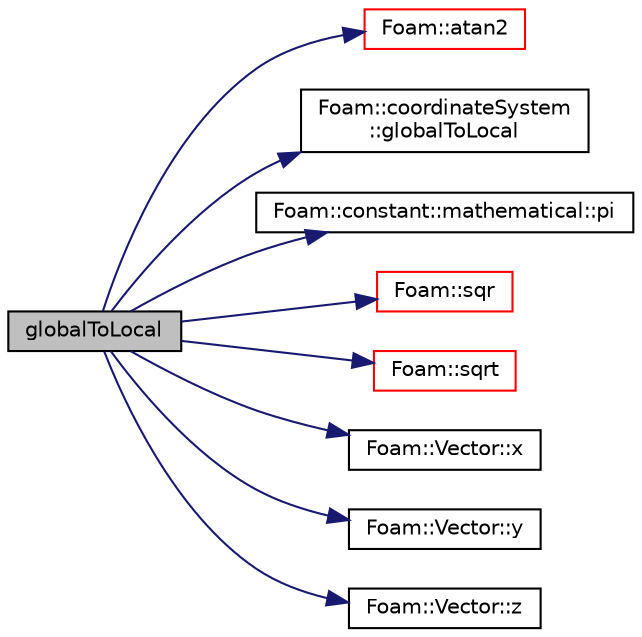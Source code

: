 digraph "globalToLocal"
{
  bgcolor="transparent";
  edge [fontname="Helvetica",fontsize="10",labelfontname="Helvetica",labelfontsize="10"];
  node [fontname="Helvetica",fontsize="10",shape=record];
  rankdir="LR";
  Node53 [label="globalToLocal",height=0.2,width=0.4,color="black", fillcolor="grey75", style="filled", fontcolor="black"];
  Node53 -> Node54 [color="midnightblue",fontsize="10",style="solid",fontname="Helvetica"];
  Node54 [label="Foam::atan2",height=0.2,width=0.4,color="red",URL="$a21851.html#a7c3244436f5bb68e49184c00b86ccc8d"];
  Node53 -> Node58 [color="midnightblue",fontsize="10",style="solid",fontname="Helvetica"];
  Node58 [label="Foam::coordinateSystem\l::globalToLocal",height=0.2,width=0.4,color="black",URL="$a26141.html#a5ae2cf6b12f432dda36ad10921c15295",tooltip="Convert from global Cartesian system to the local coordinate system. "];
  Node53 -> Node59 [color="midnightblue",fontsize="10",style="solid",fontname="Helvetica"];
  Node59 [label="Foam::constant::mathematical::pi",height=0.2,width=0.4,color="black",URL="$a21892.html#a731b8788a4c01586c35266c7ca4fed04"];
  Node53 -> Node60 [color="midnightblue",fontsize="10",style="solid",fontname="Helvetica"];
  Node60 [label="Foam::sqr",height=0.2,width=0.4,color="red",URL="$a21851.html#a277dc11c581d53826ab5090b08f3b17b"];
  Node53 -> Node61 [color="midnightblue",fontsize="10",style="solid",fontname="Helvetica"];
  Node61 [label="Foam::sqrt",height=0.2,width=0.4,color="red",URL="$a21851.html#a8616bd62eebf2342a80222fecb1bda71"];
  Node53 -> Node63 [color="midnightblue",fontsize="10",style="solid",fontname="Helvetica"];
  Node63 [label="Foam::Vector::x",height=0.2,width=0.4,color="black",URL="$a29749.html#a63327976e5a8359700064a02ae22548e"];
  Node53 -> Node64 [color="midnightblue",fontsize="10",style="solid",fontname="Helvetica"];
  Node64 [label="Foam::Vector::y",height=0.2,width=0.4,color="black",URL="$a29749.html#a1ee865f676fbac703a49c6654dd3ad74"];
  Node53 -> Node65 [color="midnightblue",fontsize="10",style="solid",fontname="Helvetica"];
  Node65 [label="Foam::Vector::z",height=0.2,width=0.4,color="black",URL="$a29749.html#a1c8320b15610de211ec70ef966581423"];
}
